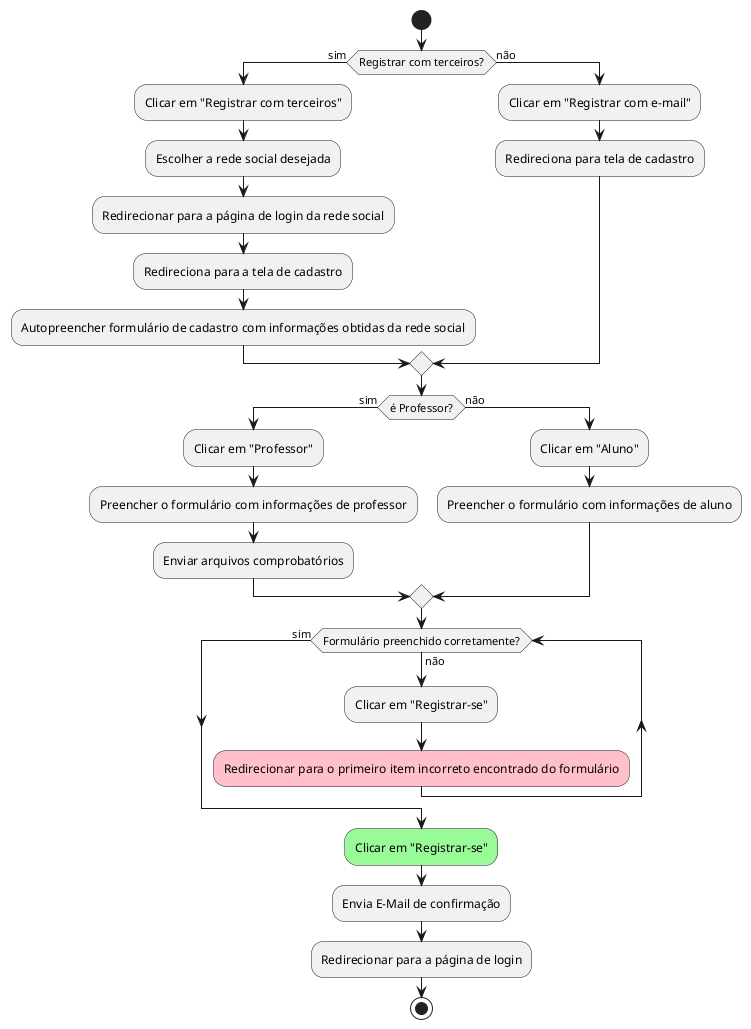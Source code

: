 @startuml registro
start
if (Registrar com terceiros?) then (sim)
    :Clicar em "Registrar com terceiros";
    :Escolher a rede social desejada;
    :Redirecionar para a página de login da rede social;
    :Redireciona para a tela de cadastro;
    :Autopreencher formulário de cadastro com informações obtidas da rede social;
else (não)
    :Clicar em "Registrar com e-mail";
    :Redireciona para tela de cadastro;
endif
if (é Professor?) then (sim)
    :Clicar em "Professor";
    :Preencher o formulário com informações de professor;
    :Enviar arquivos comprobatórios;
else (não)
    :Clicar em "Aluno";
    :Preencher o formulário com informações de aluno;
endif
while (Formulário preenchido corretamente?) is (não)
    :Clicar em "Registrar-se";
    #pink:Redirecionar para o primeiro item incorreto encontrado do formulário;
endwhile (sim)
#paleGreen:Clicar em "Registrar-se";
:Envia E-Mail de confirmação;
:Redirecionar para a página de login;
stop
@enduml